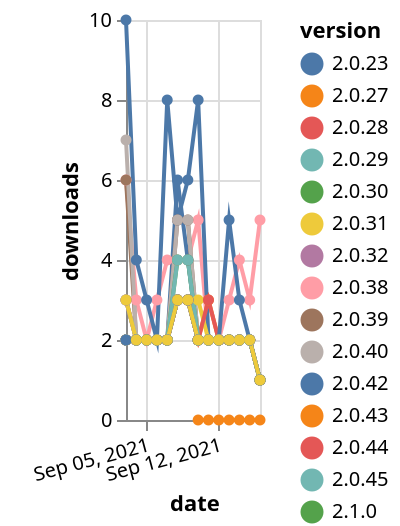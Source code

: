 {"$schema": "https://vega.github.io/schema/vega-lite/v5.json", "description": "A simple bar chart with embedded data.", "data": {"values": [{"date": "2021-09-03", "total": 952, "delta": 2, "version": "2.0.40"}, {"date": "2021-09-04", "total": 954, "delta": 2, "version": "2.0.40"}, {"date": "2021-09-05", "total": 956, "delta": 2, "version": "2.0.40"}, {"date": "2021-09-06", "total": 958, "delta": 2, "version": "2.0.40"}, {"date": "2021-09-07", "total": 960, "delta": 2, "version": "2.0.40"}, {"date": "2021-09-08", "total": 963, "delta": 3, "version": "2.0.40"}, {"date": "2021-09-09", "total": 966, "delta": 3, "version": "2.0.40"}, {"date": "2021-09-10", "total": 968, "delta": 2, "version": "2.0.40"}, {"date": "2021-09-11", "total": 970, "delta": 2, "version": "2.0.40"}, {"date": "2021-09-12", "total": 972, "delta": 2, "version": "2.0.40"}, {"date": "2021-09-13", "total": 974, "delta": 2, "version": "2.0.40"}, {"date": "2021-09-14", "total": 976, "delta": 2, "version": "2.0.40"}, {"date": "2021-09-15", "total": 978, "delta": 2, "version": "2.0.40"}, {"date": "2021-09-16", "total": 979, "delta": 1, "version": "2.0.40"}, {"date": "2021-09-03", "total": 178, "delta": 6, "version": "2.1.3"}, {"date": "2021-09-04", "total": 181, "delta": 3, "version": "2.1.3"}, {"date": "2021-09-05", "total": 183, "delta": 2, "version": "2.1.3"}, {"date": "2021-09-06", "total": 186, "delta": 3, "version": "2.1.3"}, {"date": "2021-09-07", "total": 190, "delta": 4, "version": "2.1.3"}, {"date": "2021-09-08", "total": 194, "delta": 4, "version": "2.1.3"}, {"date": "2021-09-09", "total": 198, "delta": 4, "version": "2.1.3"}, {"date": "2021-09-10", "total": 203, "delta": 5, "version": "2.1.3"}, {"date": "2021-09-11", "total": 205, "delta": 2, "version": "2.1.3"}, {"date": "2021-09-12", "total": 207, "delta": 2, "version": "2.1.3"}, {"date": "2021-09-13", "total": 210, "delta": 3, "version": "2.1.3"}, {"date": "2021-09-14", "total": 214, "delta": 4, "version": "2.1.3"}, {"date": "2021-09-15", "total": 217, "delta": 3, "version": "2.1.3"}, {"date": "2021-09-16", "total": 222, "delta": 5, "version": "2.1.3"}, {"date": "2021-09-03", "total": 2042, "delta": 2, "version": "2.0.27"}, {"date": "2021-09-04", "total": 2044, "delta": 2, "version": "2.0.27"}, {"date": "2021-09-05", "total": 2046, "delta": 2, "version": "2.0.27"}, {"date": "2021-09-06", "total": 2048, "delta": 2, "version": "2.0.27"}, {"date": "2021-09-07", "total": 2050, "delta": 2, "version": "2.0.27"}, {"date": "2021-09-08", "total": 2053, "delta": 3, "version": "2.0.27"}, {"date": "2021-09-09", "total": 2056, "delta": 3, "version": "2.0.27"}, {"date": "2021-09-10", "total": 2058, "delta": 2, "version": "2.0.27"}, {"date": "2021-09-11", "total": 2061, "delta": 3, "version": "2.0.27"}, {"date": "2021-09-12", "total": 2063, "delta": 2, "version": "2.0.27"}, {"date": "2021-09-13", "total": 2065, "delta": 2, "version": "2.0.27"}, {"date": "2021-09-14", "total": 2067, "delta": 2, "version": "2.0.27"}, {"date": "2021-09-15", "total": 2069, "delta": 2, "version": "2.0.27"}, {"date": "2021-09-16", "total": 2070, "delta": 1, "version": "2.0.27"}, {"date": "2021-09-03", "total": 72, "delta": 10, "version": "2.2.3"}, {"date": "2021-09-04", "total": 76, "delta": 4, "version": "2.2.3"}, {"date": "2021-09-05", "total": 79, "delta": 3, "version": "2.2.3"}, {"date": "2021-09-06", "total": 81, "delta": 2, "version": "2.2.3"}, {"date": "2021-09-07", "total": 89, "delta": 8, "version": "2.2.3"}, {"date": "2021-09-08", "total": 94, "delta": 5, "version": "2.2.3"}, {"date": "2021-09-09", "total": 100, "delta": 6, "version": "2.2.3"}, {"date": "2021-09-10", "total": 108, "delta": 8, "version": "2.2.3"}, {"date": "2021-09-11", "total": 110, "delta": 2, "version": "2.2.3"}, {"date": "2021-09-12", "total": 112, "delta": 2, "version": "2.2.3"}, {"date": "2021-09-13", "total": 114, "delta": 2, "version": "2.2.3"}, {"date": "2021-09-14", "total": 116, "delta": 2, "version": "2.2.3"}, {"date": "2021-09-15", "total": 118, "delta": 2, "version": "2.2.3"}, {"date": "2021-09-16", "total": 119, "delta": 1, "version": "2.2.3"}, {"date": "2021-09-03", "total": 2251, "delta": 2, "version": "2.0.31"}, {"date": "2021-09-04", "total": 2253, "delta": 2, "version": "2.0.31"}, {"date": "2021-09-05", "total": 2255, "delta": 2, "version": "2.0.31"}, {"date": "2021-09-06", "total": 2257, "delta": 2, "version": "2.0.31"}, {"date": "2021-09-07", "total": 2259, "delta": 2, "version": "2.0.31"}, {"date": "2021-09-08", "total": 2262, "delta": 3, "version": "2.0.31"}, {"date": "2021-09-09", "total": 2265, "delta": 3, "version": "2.0.31"}, {"date": "2021-09-10", "total": 2268, "delta": 3, "version": "2.0.31"}, {"date": "2021-09-11", "total": 2270, "delta": 2, "version": "2.0.31"}, {"date": "2021-09-12", "total": 2272, "delta": 2, "version": "2.0.31"}, {"date": "2021-09-13", "total": 2274, "delta": 2, "version": "2.0.31"}, {"date": "2021-09-14", "total": 2276, "delta": 2, "version": "2.0.31"}, {"date": "2021-09-15", "total": 2278, "delta": 2, "version": "2.0.31"}, {"date": "2021-09-16", "total": 2279, "delta": 1, "version": "2.0.31"}, {"date": "2021-09-03", "total": 239, "delta": 3, "version": "2.1.2"}, {"date": "2021-09-04", "total": 241, "delta": 2, "version": "2.1.2"}, {"date": "2021-09-05", "total": 243, "delta": 2, "version": "2.1.2"}, {"date": "2021-09-06", "total": 245, "delta": 2, "version": "2.1.2"}, {"date": "2021-09-07", "total": 247, "delta": 2, "version": "2.1.2"}, {"date": "2021-09-08", "total": 250, "delta": 3, "version": "2.1.2"}, {"date": "2021-09-09", "total": 253, "delta": 3, "version": "2.1.2"}, {"date": "2021-09-10", "total": 255, "delta": 2, "version": "2.1.2"}, {"date": "2021-09-11", "total": 257, "delta": 2, "version": "2.1.2"}, {"date": "2021-09-12", "total": 259, "delta": 2, "version": "2.1.2"}, {"date": "2021-09-13", "total": 261, "delta": 2, "version": "2.1.2"}, {"date": "2021-09-14", "total": 263, "delta": 2, "version": "2.1.2"}, {"date": "2021-09-15", "total": 265, "delta": 2, "version": "2.1.2"}, {"date": "2021-09-16", "total": 266, "delta": 1, "version": "2.1.2"}, {"date": "2021-09-03", "total": 643, "delta": 2, "version": "2.0.44"}, {"date": "2021-09-04", "total": 645, "delta": 2, "version": "2.0.44"}, {"date": "2021-09-05", "total": 647, "delta": 2, "version": "2.0.44"}, {"date": "2021-09-06", "total": 649, "delta": 2, "version": "2.0.44"}, {"date": "2021-09-07", "total": 651, "delta": 2, "version": "2.0.44"}, {"date": "2021-09-08", "total": 654, "delta": 3, "version": "2.0.44"}, {"date": "2021-09-09", "total": 657, "delta": 3, "version": "2.0.44"}, {"date": "2021-09-10", "total": 659, "delta": 2, "version": "2.0.44"}, {"date": "2021-09-11", "total": 661, "delta": 2, "version": "2.0.44"}, {"date": "2021-09-12", "total": 663, "delta": 2, "version": "2.0.44"}, {"date": "2021-09-13", "total": 665, "delta": 2, "version": "2.0.44"}, {"date": "2021-09-14", "total": 667, "delta": 2, "version": "2.0.44"}, {"date": "2021-09-15", "total": 669, "delta": 2, "version": "2.0.44"}, {"date": "2021-09-16", "total": 670, "delta": 1, "version": "2.0.44"}, {"date": "2021-09-10", "total": 31, "delta": 0, "version": "2.2.4"}, {"date": "2021-09-11", "total": 60, "delta": 0, "version": "2.2.4"}, {"date": "2021-09-12", "total": 65, "delta": 0, "version": "2.2.4"}, {"date": "2021-09-13", "total": 74, "delta": 0, "version": "2.2.4"}, {"date": "2021-09-14", "total": 89, "delta": 0, "version": "2.2.4"}, {"date": "2021-09-15", "total": 92, "delta": 0, "version": "2.2.4"}, {"date": "2021-09-16", "total": 94, "delta": 0, "version": "2.2.4"}, {"date": "2021-09-03", "total": 678, "delta": 2, "version": "2.0.43"}, {"date": "2021-09-04", "total": 680, "delta": 2, "version": "2.0.43"}, {"date": "2021-09-05", "total": 682, "delta": 2, "version": "2.0.43"}, {"date": "2021-09-06", "total": 684, "delta": 2, "version": "2.0.43"}, {"date": "2021-09-07", "total": 686, "delta": 2, "version": "2.0.43"}, {"date": "2021-09-08", "total": 689, "delta": 3, "version": "2.0.43"}, {"date": "2021-09-09", "total": 692, "delta": 3, "version": "2.0.43"}, {"date": "2021-09-10", "total": 694, "delta": 2, "version": "2.0.43"}, {"date": "2021-09-11", "total": 696, "delta": 2, "version": "2.0.43"}, {"date": "2021-09-12", "total": 698, "delta": 2, "version": "2.0.43"}, {"date": "2021-09-13", "total": 700, "delta": 2, "version": "2.0.43"}, {"date": "2021-09-14", "total": 702, "delta": 2, "version": "2.0.43"}, {"date": "2021-09-15", "total": 704, "delta": 2, "version": "2.0.43"}, {"date": "2021-09-16", "total": 705, "delta": 1, "version": "2.0.43"}, {"date": "2021-09-03", "total": 1839, "delta": 3, "version": "2.0.28"}, {"date": "2021-09-04", "total": 1841, "delta": 2, "version": "2.0.28"}, {"date": "2021-09-05", "total": 1843, "delta": 2, "version": "2.0.28"}, {"date": "2021-09-06", "total": 1845, "delta": 2, "version": "2.0.28"}, {"date": "2021-09-07", "total": 1847, "delta": 2, "version": "2.0.28"}, {"date": "2021-09-08", "total": 1850, "delta": 3, "version": "2.0.28"}, {"date": "2021-09-09", "total": 1853, "delta": 3, "version": "2.0.28"}, {"date": "2021-09-10", "total": 1855, "delta": 2, "version": "2.0.28"}, {"date": "2021-09-11", "total": 1858, "delta": 3, "version": "2.0.28"}, {"date": "2021-09-12", "total": 1860, "delta": 2, "version": "2.0.28"}, {"date": "2021-09-13", "total": 1862, "delta": 2, "version": "2.0.28"}, {"date": "2021-09-14", "total": 1864, "delta": 2, "version": "2.0.28"}, {"date": "2021-09-15", "total": 1866, "delta": 2, "version": "2.0.28"}, {"date": "2021-09-16", "total": 1867, "delta": 1, "version": "2.0.28"}, {"date": "2021-09-03", "total": 1893, "delta": 2, "version": "2.0.30"}, {"date": "2021-09-04", "total": 1895, "delta": 2, "version": "2.0.30"}, {"date": "2021-09-05", "total": 1897, "delta": 2, "version": "2.0.30"}, {"date": "2021-09-06", "total": 1899, "delta": 2, "version": "2.0.30"}, {"date": "2021-09-07", "total": 1901, "delta": 2, "version": "2.0.30"}, {"date": "2021-09-08", "total": 1904, "delta": 3, "version": "2.0.30"}, {"date": "2021-09-09", "total": 1907, "delta": 3, "version": "2.0.30"}, {"date": "2021-09-10", "total": 1909, "delta": 2, "version": "2.0.30"}, {"date": "2021-09-11", "total": 1911, "delta": 2, "version": "2.0.30"}, {"date": "2021-09-12", "total": 1913, "delta": 2, "version": "2.0.30"}, {"date": "2021-09-13", "total": 1915, "delta": 2, "version": "2.0.30"}, {"date": "2021-09-14", "total": 1917, "delta": 2, "version": "2.0.30"}, {"date": "2021-09-15", "total": 1919, "delta": 2, "version": "2.0.30"}, {"date": "2021-09-16", "total": 1920, "delta": 1, "version": "2.0.30"}, {"date": "2021-09-03", "total": 2818, "delta": 2, "version": "2.0.23"}, {"date": "2021-09-04", "total": 2820, "delta": 2, "version": "2.0.23"}, {"date": "2021-09-05", "total": 2822, "delta": 2, "version": "2.0.23"}, {"date": "2021-09-06", "total": 2824, "delta": 2, "version": "2.0.23"}, {"date": "2021-09-07", "total": 2826, "delta": 2, "version": "2.0.23"}, {"date": "2021-09-08", "total": 2832, "delta": 6, "version": "2.0.23"}, {"date": "2021-09-09", "total": 2836, "delta": 4, "version": "2.0.23"}, {"date": "2021-09-10", "total": 2838, "delta": 2, "version": "2.0.23"}, {"date": "2021-09-11", "total": 2840, "delta": 2, "version": "2.0.23"}, {"date": "2021-09-12", "total": 2842, "delta": 2, "version": "2.0.23"}, {"date": "2021-09-13", "total": 2847, "delta": 5, "version": "2.0.23"}, {"date": "2021-09-14", "total": 2850, "delta": 3, "version": "2.0.23"}, {"date": "2021-09-15", "total": 2852, "delta": 2, "version": "2.0.23"}, {"date": "2021-09-16", "total": 2853, "delta": 1, "version": "2.0.23"}, {"date": "2021-09-03", "total": 117, "delta": 6, "version": "2.2.0"}, {"date": "2021-09-04", "total": 119, "delta": 2, "version": "2.2.0"}, {"date": "2021-09-05", "total": 121, "delta": 2, "version": "2.2.0"}, {"date": "2021-09-06", "total": 123, "delta": 2, "version": "2.2.0"}, {"date": "2021-09-07", "total": 125, "delta": 2, "version": "2.2.0"}, {"date": "2021-09-08", "total": 130, "delta": 5, "version": "2.2.0"}, {"date": "2021-09-09", "total": 135, "delta": 5, "version": "2.2.0"}, {"date": "2021-09-10", "total": 137, "delta": 2, "version": "2.2.0"}, {"date": "2021-09-11", "total": 139, "delta": 2, "version": "2.2.0"}, {"date": "2021-09-12", "total": 141, "delta": 2, "version": "2.2.0"}, {"date": "2021-09-13", "total": 143, "delta": 2, "version": "2.2.0"}, {"date": "2021-09-14", "total": 145, "delta": 2, "version": "2.2.0"}, {"date": "2021-09-15", "total": 147, "delta": 2, "version": "2.2.0"}, {"date": "2021-09-16", "total": 148, "delta": 1, "version": "2.2.0"}, {"date": "2021-09-03", "total": 103, "delta": 7, "version": "2.2.2"}, {"date": "2021-09-04", "total": 105, "delta": 2, "version": "2.2.2"}, {"date": "2021-09-05", "total": 107, "delta": 2, "version": "2.2.2"}, {"date": "2021-09-06", "total": 109, "delta": 2, "version": "2.2.2"}, {"date": "2021-09-07", "total": 111, "delta": 2, "version": "2.2.2"}, {"date": "2021-09-08", "total": 116, "delta": 5, "version": "2.2.2"}, {"date": "2021-09-09", "total": 121, "delta": 5, "version": "2.2.2"}, {"date": "2021-09-10", "total": 123, "delta": 2, "version": "2.2.2"}, {"date": "2021-09-11", "total": 125, "delta": 2, "version": "2.2.2"}, {"date": "2021-09-12", "total": 127, "delta": 2, "version": "2.2.2"}, {"date": "2021-09-13", "total": 129, "delta": 2, "version": "2.2.2"}, {"date": "2021-09-14", "total": 131, "delta": 2, "version": "2.2.2"}, {"date": "2021-09-15", "total": 133, "delta": 2, "version": "2.2.2"}, {"date": "2021-09-16", "total": 134, "delta": 1, "version": "2.2.2"}, {"date": "2021-09-03", "total": 1313, "delta": 2, "version": "2.0.32"}, {"date": "2021-09-04", "total": 1315, "delta": 2, "version": "2.0.32"}, {"date": "2021-09-05", "total": 1317, "delta": 2, "version": "2.0.32"}, {"date": "2021-09-06", "total": 1319, "delta": 2, "version": "2.0.32"}, {"date": "2021-09-07", "total": 1321, "delta": 2, "version": "2.0.32"}, {"date": "2021-09-08", "total": 1324, "delta": 3, "version": "2.0.32"}, {"date": "2021-09-09", "total": 1327, "delta": 3, "version": "2.0.32"}, {"date": "2021-09-10", "total": 1329, "delta": 2, "version": "2.0.32"}, {"date": "2021-09-11", "total": 1331, "delta": 2, "version": "2.0.32"}, {"date": "2021-09-12", "total": 1333, "delta": 2, "version": "2.0.32"}, {"date": "2021-09-13", "total": 1335, "delta": 2, "version": "2.0.32"}, {"date": "2021-09-14", "total": 1337, "delta": 2, "version": "2.0.32"}, {"date": "2021-09-15", "total": 1339, "delta": 2, "version": "2.0.32"}, {"date": "2021-09-16", "total": 1340, "delta": 1, "version": "2.0.32"}, {"date": "2021-09-03", "total": 869, "delta": 2, "version": "2.0.39"}, {"date": "2021-09-04", "total": 871, "delta": 2, "version": "2.0.39"}, {"date": "2021-09-05", "total": 873, "delta": 2, "version": "2.0.39"}, {"date": "2021-09-06", "total": 875, "delta": 2, "version": "2.0.39"}, {"date": "2021-09-07", "total": 877, "delta": 2, "version": "2.0.39"}, {"date": "2021-09-08", "total": 880, "delta": 3, "version": "2.0.39"}, {"date": "2021-09-09", "total": 883, "delta": 3, "version": "2.0.39"}, {"date": "2021-09-10", "total": 885, "delta": 2, "version": "2.0.39"}, {"date": "2021-09-11", "total": 887, "delta": 2, "version": "2.0.39"}, {"date": "2021-09-12", "total": 889, "delta": 2, "version": "2.0.39"}, {"date": "2021-09-13", "total": 891, "delta": 2, "version": "2.0.39"}, {"date": "2021-09-14", "total": 893, "delta": 2, "version": "2.0.39"}, {"date": "2021-09-15", "total": 895, "delta": 2, "version": "2.0.39"}, {"date": "2021-09-16", "total": 896, "delta": 1, "version": "2.0.39"}, {"date": "2021-09-03", "total": 496, "delta": 2, "version": "2.1.0"}, {"date": "2021-09-04", "total": 498, "delta": 2, "version": "2.1.0"}, {"date": "2021-09-05", "total": 500, "delta": 2, "version": "2.1.0"}, {"date": "2021-09-06", "total": 502, "delta": 2, "version": "2.1.0"}, {"date": "2021-09-07", "total": 504, "delta": 2, "version": "2.1.0"}, {"date": "2021-09-08", "total": 508, "delta": 4, "version": "2.1.0"}, {"date": "2021-09-09", "total": 512, "delta": 4, "version": "2.1.0"}, {"date": "2021-09-10", "total": 514, "delta": 2, "version": "2.1.0"}, {"date": "2021-09-11", "total": 516, "delta": 2, "version": "2.1.0"}, {"date": "2021-09-12", "total": 518, "delta": 2, "version": "2.1.0"}, {"date": "2021-09-13", "total": 520, "delta": 2, "version": "2.1.0"}, {"date": "2021-09-14", "total": 522, "delta": 2, "version": "2.1.0"}, {"date": "2021-09-15", "total": 524, "delta": 2, "version": "2.1.0"}, {"date": "2021-09-16", "total": 525, "delta": 1, "version": "2.1.0"}, {"date": "2021-09-03", "total": 878, "delta": 2, "version": "2.0.38"}, {"date": "2021-09-04", "total": 880, "delta": 2, "version": "2.0.38"}, {"date": "2021-09-05", "total": 882, "delta": 2, "version": "2.0.38"}, {"date": "2021-09-06", "total": 884, "delta": 2, "version": "2.0.38"}, {"date": "2021-09-07", "total": 886, "delta": 2, "version": "2.0.38"}, {"date": "2021-09-08", "total": 889, "delta": 3, "version": "2.0.38"}, {"date": "2021-09-09", "total": 892, "delta": 3, "version": "2.0.38"}, {"date": "2021-09-10", "total": 894, "delta": 2, "version": "2.0.38"}, {"date": "2021-09-11", "total": 896, "delta": 2, "version": "2.0.38"}, {"date": "2021-09-12", "total": 898, "delta": 2, "version": "2.0.38"}, {"date": "2021-09-13", "total": 900, "delta": 2, "version": "2.0.38"}, {"date": "2021-09-14", "total": 902, "delta": 2, "version": "2.0.38"}, {"date": "2021-09-15", "total": 904, "delta": 2, "version": "2.0.38"}, {"date": "2021-09-16", "total": 905, "delta": 1, "version": "2.0.38"}, {"date": "2021-09-03", "total": 721, "delta": 3, "version": "2.0.45"}, {"date": "2021-09-04", "total": 723, "delta": 2, "version": "2.0.45"}, {"date": "2021-09-05", "total": 725, "delta": 2, "version": "2.0.45"}, {"date": "2021-09-06", "total": 727, "delta": 2, "version": "2.0.45"}, {"date": "2021-09-07", "total": 729, "delta": 2, "version": "2.0.45"}, {"date": "2021-09-08", "total": 733, "delta": 4, "version": "2.0.45"}, {"date": "2021-09-09", "total": 737, "delta": 4, "version": "2.0.45"}, {"date": "2021-09-10", "total": 739, "delta": 2, "version": "2.0.45"}, {"date": "2021-09-11", "total": 741, "delta": 2, "version": "2.0.45"}, {"date": "2021-09-12", "total": 743, "delta": 2, "version": "2.0.45"}, {"date": "2021-09-13", "total": 745, "delta": 2, "version": "2.0.45"}, {"date": "2021-09-14", "total": 747, "delta": 2, "version": "2.0.45"}, {"date": "2021-09-15", "total": 749, "delta": 2, "version": "2.0.45"}, {"date": "2021-09-16", "total": 750, "delta": 1, "version": "2.0.45"}, {"date": "2021-09-03", "total": 1940, "delta": 2, "version": "2.0.29"}, {"date": "2021-09-04", "total": 1942, "delta": 2, "version": "2.0.29"}, {"date": "2021-09-05", "total": 1944, "delta": 2, "version": "2.0.29"}, {"date": "2021-09-06", "total": 1946, "delta": 2, "version": "2.0.29"}, {"date": "2021-09-07", "total": 1948, "delta": 2, "version": "2.0.29"}, {"date": "2021-09-08", "total": 1951, "delta": 3, "version": "2.0.29"}, {"date": "2021-09-09", "total": 1954, "delta": 3, "version": "2.0.29"}, {"date": "2021-09-10", "total": 1956, "delta": 2, "version": "2.0.29"}, {"date": "2021-09-11", "total": 1958, "delta": 2, "version": "2.0.29"}, {"date": "2021-09-12", "total": 1960, "delta": 2, "version": "2.0.29"}, {"date": "2021-09-13", "total": 1962, "delta": 2, "version": "2.0.29"}, {"date": "2021-09-14", "total": 1964, "delta": 2, "version": "2.0.29"}, {"date": "2021-09-15", "total": 1966, "delta": 2, "version": "2.0.29"}, {"date": "2021-09-16", "total": 1967, "delta": 1, "version": "2.0.29"}, {"date": "2021-09-03", "total": 778, "delta": 2, "version": "2.0.42"}, {"date": "2021-09-04", "total": 780, "delta": 2, "version": "2.0.42"}, {"date": "2021-09-05", "total": 782, "delta": 2, "version": "2.0.42"}, {"date": "2021-09-06", "total": 784, "delta": 2, "version": "2.0.42"}, {"date": "2021-09-07", "total": 786, "delta": 2, "version": "2.0.42"}, {"date": "2021-09-08", "total": 789, "delta": 3, "version": "2.0.42"}, {"date": "2021-09-09", "total": 792, "delta": 3, "version": "2.0.42"}, {"date": "2021-09-10", "total": 794, "delta": 2, "version": "2.0.42"}, {"date": "2021-09-11", "total": 796, "delta": 2, "version": "2.0.42"}, {"date": "2021-09-12", "total": 798, "delta": 2, "version": "2.0.42"}, {"date": "2021-09-13", "total": 800, "delta": 2, "version": "2.0.42"}, {"date": "2021-09-14", "total": 802, "delta": 2, "version": "2.0.42"}, {"date": "2021-09-15", "total": 804, "delta": 2, "version": "2.0.42"}, {"date": "2021-09-16", "total": 805, "delta": 1, "version": "2.0.42"}, {"date": "2021-09-03", "total": 284, "delta": 3, "version": "2.1.1"}, {"date": "2021-09-04", "total": 286, "delta": 2, "version": "2.1.1"}, {"date": "2021-09-05", "total": 288, "delta": 2, "version": "2.1.1"}, {"date": "2021-09-06", "total": 290, "delta": 2, "version": "2.1.1"}, {"date": "2021-09-07", "total": 292, "delta": 2, "version": "2.1.1"}, {"date": "2021-09-08", "total": 295, "delta": 3, "version": "2.1.1"}, {"date": "2021-09-09", "total": 298, "delta": 3, "version": "2.1.1"}, {"date": "2021-09-10", "total": 300, "delta": 2, "version": "2.1.1"}, {"date": "2021-09-11", "total": 302, "delta": 2, "version": "2.1.1"}, {"date": "2021-09-12", "total": 304, "delta": 2, "version": "2.1.1"}, {"date": "2021-09-13", "total": 306, "delta": 2, "version": "2.1.1"}, {"date": "2021-09-14", "total": 308, "delta": 2, "version": "2.1.1"}, {"date": "2021-09-15", "total": 310, "delta": 2, "version": "2.1.1"}, {"date": "2021-09-16", "total": 311, "delta": 1, "version": "2.1.1"}]}, "width": "container", "mark": {"type": "line", "point": {"filled": true}}, "encoding": {"x": {"field": "date", "type": "temporal", "timeUnit": "yearmonthdate", "title": "date", "axis": {"labelAngle": -15}}, "y": {"field": "delta", "type": "quantitative", "title": "downloads"}, "color": {"field": "version", "type": "nominal"}, "tooltip": {"field": "delta"}}}